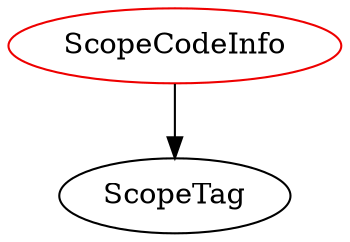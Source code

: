 digraph scopecodeinfo{
ScopeCodeInfo -> ScopeTag;
ScopeCodeInfo	[shape=oval, color=red2, label="ScopeCodeInfo"];
}
